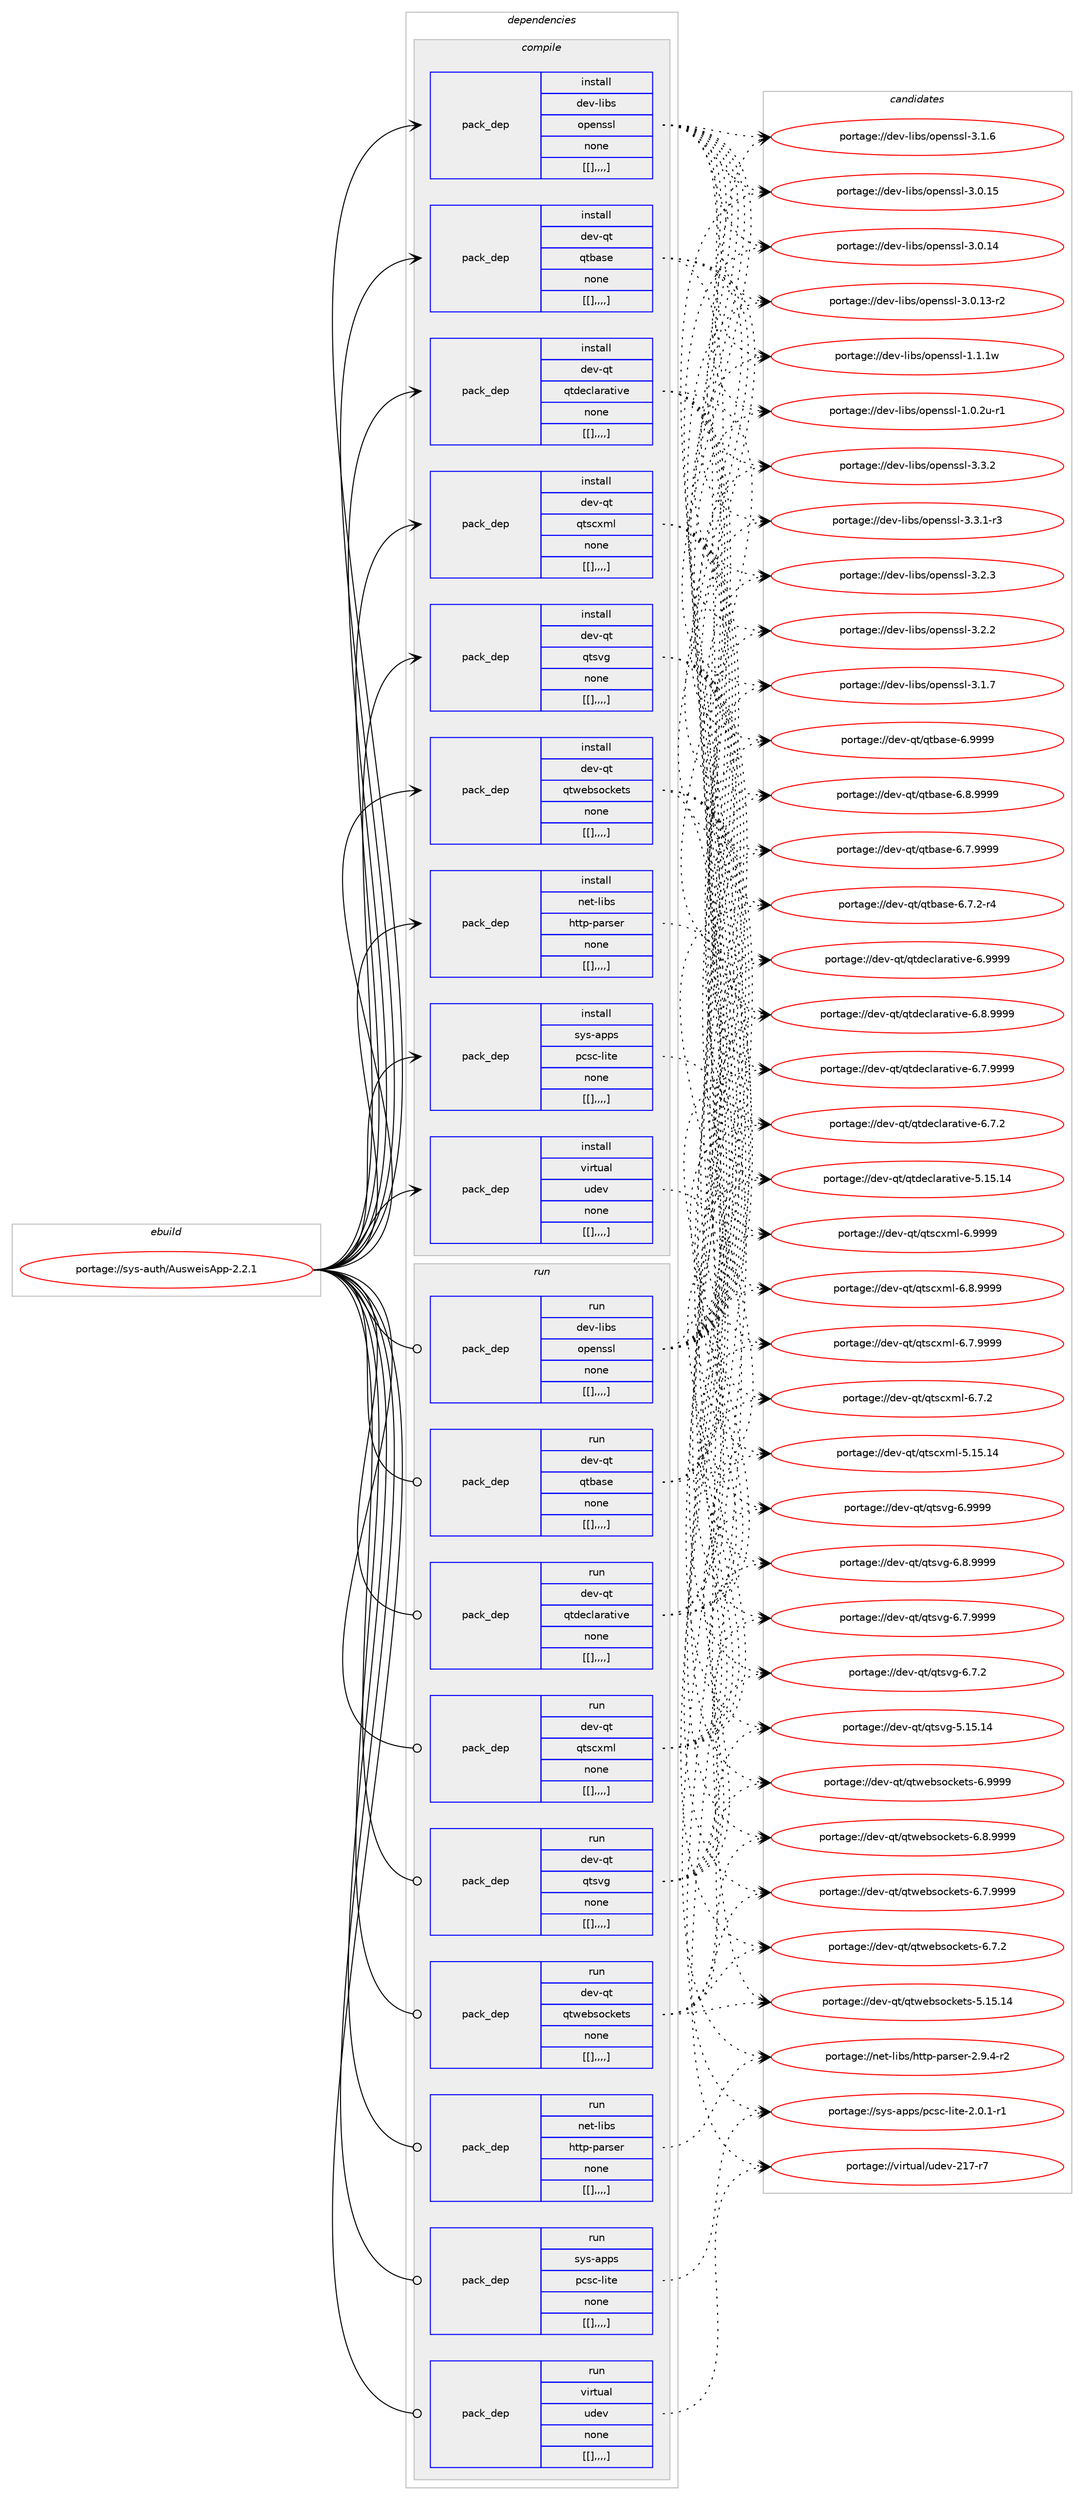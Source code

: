 digraph prolog {

# *************
# Graph options
# *************

newrank=true;
concentrate=true;
compound=true;
graph [rankdir=LR,fontname=Helvetica,fontsize=10,ranksep=1.5];#, ranksep=2.5, nodesep=0.2];
edge  [arrowhead=vee];
node  [fontname=Helvetica,fontsize=10];

# **********
# The ebuild
# **********

subgraph cluster_leftcol {
color=gray;
label=<<i>ebuild</i>>;
id [label="portage://sys-auth/AusweisApp-2.2.1", color=red, width=4, href="../sys-auth/AusweisApp-2.2.1.svg"];
}

# ****************
# The dependencies
# ****************

subgraph cluster_midcol {
color=gray;
label=<<i>dependencies</i>>;
subgraph cluster_compile {
fillcolor="#eeeeee";
style=filled;
label=<<i>compile</i>>;
subgraph pack317502 {
dependency437867 [label=<<TABLE BORDER="0" CELLBORDER="1" CELLSPACING="0" CELLPADDING="4" WIDTH="220"><TR><TD ROWSPAN="6" CELLPADDING="30">pack_dep</TD></TR><TR><TD WIDTH="110">install</TD></TR><TR><TD>dev-libs</TD></TR><TR><TD>openssl</TD></TR><TR><TD>none</TD></TR><TR><TD>[[],,,,]</TD></TR></TABLE>>, shape=none, color=blue];
}
id:e -> dependency437867:w [weight=20,style="solid",arrowhead="vee"];
subgraph pack317503 {
dependency437868 [label=<<TABLE BORDER="0" CELLBORDER="1" CELLSPACING="0" CELLPADDING="4" WIDTH="220"><TR><TD ROWSPAN="6" CELLPADDING="30">pack_dep</TD></TR><TR><TD WIDTH="110">install</TD></TR><TR><TD>dev-qt</TD></TR><TR><TD>qtbase</TD></TR><TR><TD>none</TD></TR><TR><TD>[[],,,,]</TD></TR></TABLE>>, shape=none, color=blue];
}
id:e -> dependency437868:w [weight=20,style="solid",arrowhead="vee"];
subgraph pack317504 {
dependency437869 [label=<<TABLE BORDER="0" CELLBORDER="1" CELLSPACING="0" CELLPADDING="4" WIDTH="220"><TR><TD ROWSPAN="6" CELLPADDING="30">pack_dep</TD></TR><TR><TD WIDTH="110">install</TD></TR><TR><TD>dev-qt</TD></TR><TR><TD>qtdeclarative</TD></TR><TR><TD>none</TD></TR><TR><TD>[[],,,,]</TD></TR></TABLE>>, shape=none, color=blue];
}
id:e -> dependency437869:w [weight=20,style="solid",arrowhead="vee"];
subgraph pack317505 {
dependency437870 [label=<<TABLE BORDER="0" CELLBORDER="1" CELLSPACING="0" CELLPADDING="4" WIDTH="220"><TR><TD ROWSPAN="6" CELLPADDING="30">pack_dep</TD></TR><TR><TD WIDTH="110">install</TD></TR><TR><TD>dev-qt</TD></TR><TR><TD>qtscxml</TD></TR><TR><TD>none</TD></TR><TR><TD>[[],,,,]</TD></TR></TABLE>>, shape=none, color=blue];
}
id:e -> dependency437870:w [weight=20,style="solid",arrowhead="vee"];
subgraph pack317506 {
dependency437871 [label=<<TABLE BORDER="0" CELLBORDER="1" CELLSPACING="0" CELLPADDING="4" WIDTH="220"><TR><TD ROWSPAN="6" CELLPADDING="30">pack_dep</TD></TR><TR><TD WIDTH="110">install</TD></TR><TR><TD>dev-qt</TD></TR><TR><TD>qtsvg</TD></TR><TR><TD>none</TD></TR><TR><TD>[[],,,,]</TD></TR></TABLE>>, shape=none, color=blue];
}
id:e -> dependency437871:w [weight=20,style="solid",arrowhead="vee"];
subgraph pack317507 {
dependency437872 [label=<<TABLE BORDER="0" CELLBORDER="1" CELLSPACING="0" CELLPADDING="4" WIDTH="220"><TR><TD ROWSPAN="6" CELLPADDING="30">pack_dep</TD></TR><TR><TD WIDTH="110">install</TD></TR><TR><TD>dev-qt</TD></TR><TR><TD>qtwebsockets</TD></TR><TR><TD>none</TD></TR><TR><TD>[[],,,,]</TD></TR></TABLE>>, shape=none, color=blue];
}
id:e -> dependency437872:w [weight=20,style="solid",arrowhead="vee"];
subgraph pack317508 {
dependency437873 [label=<<TABLE BORDER="0" CELLBORDER="1" CELLSPACING="0" CELLPADDING="4" WIDTH="220"><TR><TD ROWSPAN="6" CELLPADDING="30">pack_dep</TD></TR><TR><TD WIDTH="110">install</TD></TR><TR><TD>net-libs</TD></TR><TR><TD>http-parser</TD></TR><TR><TD>none</TD></TR><TR><TD>[[],,,,]</TD></TR></TABLE>>, shape=none, color=blue];
}
id:e -> dependency437873:w [weight=20,style="solid",arrowhead="vee"];
subgraph pack317509 {
dependency437874 [label=<<TABLE BORDER="0" CELLBORDER="1" CELLSPACING="0" CELLPADDING="4" WIDTH="220"><TR><TD ROWSPAN="6" CELLPADDING="30">pack_dep</TD></TR><TR><TD WIDTH="110">install</TD></TR><TR><TD>sys-apps</TD></TR><TR><TD>pcsc-lite</TD></TR><TR><TD>none</TD></TR><TR><TD>[[],,,,]</TD></TR></TABLE>>, shape=none, color=blue];
}
id:e -> dependency437874:w [weight=20,style="solid",arrowhead="vee"];
subgraph pack317510 {
dependency437875 [label=<<TABLE BORDER="0" CELLBORDER="1" CELLSPACING="0" CELLPADDING="4" WIDTH="220"><TR><TD ROWSPAN="6" CELLPADDING="30">pack_dep</TD></TR><TR><TD WIDTH="110">install</TD></TR><TR><TD>virtual</TD></TR><TR><TD>udev</TD></TR><TR><TD>none</TD></TR><TR><TD>[[],,,,]</TD></TR></TABLE>>, shape=none, color=blue];
}
id:e -> dependency437875:w [weight=20,style="solid",arrowhead="vee"];
}
subgraph cluster_compileandrun {
fillcolor="#eeeeee";
style=filled;
label=<<i>compile and run</i>>;
}
subgraph cluster_run {
fillcolor="#eeeeee";
style=filled;
label=<<i>run</i>>;
subgraph pack317511 {
dependency437876 [label=<<TABLE BORDER="0" CELLBORDER="1" CELLSPACING="0" CELLPADDING="4" WIDTH="220"><TR><TD ROWSPAN="6" CELLPADDING="30">pack_dep</TD></TR><TR><TD WIDTH="110">run</TD></TR><TR><TD>dev-libs</TD></TR><TR><TD>openssl</TD></TR><TR><TD>none</TD></TR><TR><TD>[[],,,,]</TD></TR></TABLE>>, shape=none, color=blue];
}
id:e -> dependency437876:w [weight=20,style="solid",arrowhead="odot"];
subgraph pack317512 {
dependency437877 [label=<<TABLE BORDER="0" CELLBORDER="1" CELLSPACING="0" CELLPADDING="4" WIDTH="220"><TR><TD ROWSPAN="6" CELLPADDING="30">pack_dep</TD></TR><TR><TD WIDTH="110">run</TD></TR><TR><TD>dev-qt</TD></TR><TR><TD>qtbase</TD></TR><TR><TD>none</TD></TR><TR><TD>[[],,,,]</TD></TR></TABLE>>, shape=none, color=blue];
}
id:e -> dependency437877:w [weight=20,style="solid",arrowhead="odot"];
subgraph pack317513 {
dependency437878 [label=<<TABLE BORDER="0" CELLBORDER="1" CELLSPACING="0" CELLPADDING="4" WIDTH="220"><TR><TD ROWSPAN="6" CELLPADDING="30">pack_dep</TD></TR><TR><TD WIDTH="110">run</TD></TR><TR><TD>dev-qt</TD></TR><TR><TD>qtdeclarative</TD></TR><TR><TD>none</TD></TR><TR><TD>[[],,,,]</TD></TR></TABLE>>, shape=none, color=blue];
}
id:e -> dependency437878:w [weight=20,style="solid",arrowhead="odot"];
subgraph pack317514 {
dependency437879 [label=<<TABLE BORDER="0" CELLBORDER="1" CELLSPACING="0" CELLPADDING="4" WIDTH="220"><TR><TD ROWSPAN="6" CELLPADDING="30">pack_dep</TD></TR><TR><TD WIDTH="110">run</TD></TR><TR><TD>dev-qt</TD></TR><TR><TD>qtscxml</TD></TR><TR><TD>none</TD></TR><TR><TD>[[],,,,]</TD></TR></TABLE>>, shape=none, color=blue];
}
id:e -> dependency437879:w [weight=20,style="solid",arrowhead="odot"];
subgraph pack317515 {
dependency437880 [label=<<TABLE BORDER="0" CELLBORDER="1" CELLSPACING="0" CELLPADDING="4" WIDTH="220"><TR><TD ROWSPAN="6" CELLPADDING="30">pack_dep</TD></TR><TR><TD WIDTH="110">run</TD></TR><TR><TD>dev-qt</TD></TR><TR><TD>qtsvg</TD></TR><TR><TD>none</TD></TR><TR><TD>[[],,,,]</TD></TR></TABLE>>, shape=none, color=blue];
}
id:e -> dependency437880:w [weight=20,style="solid",arrowhead="odot"];
subgraph pack317516 {
dependency437881 [label=<<TABLE BORDER="0" CELLBORDER="1" CELLSPACING="0" CELLPADDING="4" WIDTH="220"><TR><TD ROWSPAN="6" CELLPADDING="30">pack_dep</TD></TR><TR><TD WIDTH="110">run</TD></TR><TR><TD>dev-qt</TD></TR><TR><TD>qtwebsockets</TD></TR><TR><TD>none</TD></TR><TR><TD>[[],,,,]</TD></TR></TABLE>>, shape=none, color=blue];
}
id:e -> dependency437881:w [weight=20,style="solid",arrowhead="odot"];
subgraph pack317517 {
dependency437882 [label=<<TABLE BORDER="0" CELLBORDER="1" CELLSPACING="0" CELLPADDING="4" WIDTH="220"><TR><TD ROWSPAN="6" CELLPADDING="30">pack_dep</TD></TR><TR><TD WIDTH="110">run</TD></TR><TR><TD>net-libs</TD></TR><TR><TD>http-parser</TD></TR><TR><TD>none</TD></TR><TR><TD>[[],,,,]</TD></TR></TABLE>>, shape=none, color=blue];
}
id:e -> dependency437882:w [weight=20,style="solid",arrowhead="odot"];
subgraph pack317518 {
dependency437883 [label=<<TABLE BORDER="0" CELLBORDER="1" CELLSPACING="0" CELLPADDING="4" WIDTH="220"><TR><TD ROWSPAN="6" CELLPADDING="30">pack_dep</TD></TR><TR><TD WIDTH="110">run</TD></TR><TR><TD>sys-apps</TD></TR><TR><TD>pcsc-lite</TD></TR><TR><TD>none</TD></TR><TR><TD>[[],,,,]</TD></TR></TABLE>>, shape=none, color=blue];
}
id:e -> dependency437883:w [weight=20,style="solid",arrowhead="odot"];
subgraph pack317519 {
dependency437884 [label=<<TABLE BORDER="0" CELLBORDER="1" CELLSPACING="0" CELLPADDING="4" WIDTH="220"><TR><TD ROWSPAN="6" CELLPADDING="30">pack_dep</TD></TR><TR><TD WIDTH="110">run</TD></TR><TR><TD>virtual</TD></TR><TR><TD>udev</TD></TR><TR><TD>none</TD></TR><TR><TD>[[],,,,]</TD></TR></TABLE>>, shape=none, color=blue];
}
id:e -> dependency437884:w [weight=20,style="solid",arrowhead="odot"];
}
}

# **************
# The candidates
# **************

subgraph cluster_choices {
rank=same;
color=gray;
label=<<i>candidates</i>>;

subgraph choice317502 {
color=black;
nodesep=1;
choice100101118451081059811547111112101110115115108455146514650 [label="portage://dev-libs/openssl-3.3.2", color=red, width=4,href="../dev-libs/openssl-3.3.2.svg"];
choice1001011184510810598115471111121011101151151084551465146494511451 [label="portage://dev-libs/openssl-3.3.1-r3", color=red, width=4,href="../dev-libs/openssl-3.3.1-r3.svg"];
choice100101118451081059811547111112101110115115108455146504651 [label="portage://dev-libs/openssl-3.2.3", color=red, width=4,href="../dev-libs/openssl-3.2.3.svg"];
choice100101118451081059811547111112101110115115108455146504650 [label="portage://dev-libs/openssl-3.2.2", color=red, width=4,href="../dev-libs/openssl-3.2.2.svg"];
choice100101118451081059811547111112101110115115108455146494655 [label="portage://dev-libs/openssl-3.1.7", color=red, width=4,href="../dev-libs/openssl-3.1.7.svg"];
choice100101118451081059811547111112101110115115108455146494654 [label="portage://dev-libs/openssl-3.1.6", color=red, width=4,href="../dev-libs/openssl-3.1.6.svg"];
choice10010111845108105981154711111210111011511510845514648464953 [label="portage://dev-libs/openssl-3.0.15", color=red, width=4,href="../dev-libs/openssl-3.0.15.svg"];
choice10010111845108105981154711111210111011511510845514648464952 [label="portage://dev-libs/openssl-3.0.14", color=red, width=4,href="../dev-libs/openssl-3.0.14.svg"];
choice100101118451081059811547111112101110115115108455146484649514511450 [label="portage://dev-libs/openssl-3.0.13-r2", color=red, width=4,href="../dev-libs/openssl-3.0.13-r2.svg"];
choice100101118451081059811547111112101110115115108454946494649119 [label="portage://dev-libs/openssl-1.1.1w", color=red, width=4,href="../dev-libs/openssl-1.1.1w.svg"];
choice1001011184510810598115471111121011101151151084549464846501174511449 [label="portage://dev-libs/openssl-1.0.2u-r1", color=red, width=4,href="../dev-libs/openssl-1.0.2u-r1.svg"];
dependency437867:e -> choice100101118451081059811547111112101110115115108455146514650:w [style=dotted,weight="100"];
dependency437867:e -> choice1001011184510810598115471111121011101151151084551465146494511451:w [style=dotted,weight="100"];
dependency437867:e -> choice100101118451081059811547111112101110115115108455146504651:w [style=dotted,weight="100"];
dependency437867:e -> choice100101118451081059811547111112101110115115108455146504650:w [style=dotted,weight="100"];
dependency437867:e -> choice100101118451081059811547111112101110115115108455146494655:w [style=dotted,weight="100"];
dependency437867:e -> choice100101118451081059811547111112101110115115108455146494654:w [style=dotted,weight="100"];
dependency437867:e -> choice10010111845108105981154711111210111011511510845514648464953:w [style=dotted,weight="100"];
dependency437867:e -> choice10010111845108105981154711111210111011511510845514648464952:w [style=dotted,weight="100"];
dependency437867:e -> choice100101118451081059811547111112101110115115108455146484649514511450:w [style=dotted,weight="100"];
dependency437867:e -> choice100101118451081059811547111112101110115115108454946494649119:w [style=dotted,weight="100"];
dependency437867:e -> choice1001011184510810598115471111121011101151151084549464846501174511449:w [style=dotted,weight="100"];
}
subgraph choice317503 {
color=black;
nodesep=1;
choice1001011184511311647113116989711510145544657575757 [label="portage://dev-qt/qtbase-6.9999", color=red, width=4,href="../dev-qt/qtbase-6.9999.svg"];
choice10010111845113116471131169897115101455446564657575757 [label="portage://dev-qt/qtbase-6.8.9999", color=red, width=4,href="../dev-qt/qtbase-6.8.9999.svg"];
choice10010111845113116471131169897115101455446554657575757 [label="portage://dev-qt/qtbase-6.7.9999", color=red, width=4,href="../dev-qt/qtbase-6.7.9999.svg"];
choice100101118451131164711311698971151014554465546504511452 [label="portage://dev-qt/qtbase-6.7.2-r4", color=red, width=4,href="../dev-qt/qtbase-6.7.2-r4.svg"];
dependency437868:e -> choice1001011184511311647113116989711510145544657575757:w [style=dotted,weight="100"];
dependency437868:e -> choice10010111845113116471131169897115101455446564657575757:w [style=dotted,weight="100"];
dependency437868:e -> choice10010111845113116471131169897115101455446554657575757:w [style=dotted,weight="100"];
dependency437868:e -> choice100101118451131164711311698971151014554465546504511452:w [style=dotted,weight="100"];
}
subgraph choice317504 {
color=black;
nodesep=1;
choice100101118451131164711311610010199108971149711610511810145544657575757 [label="portage://dev-qt/qtdeclarative-6.9999", color=red, width=4,href="../dev-qt/qtdeclarative-6.9999.svg"];
choice1001011184511311647113116100101991089711497116105118101455446564657575757 [label="portage://dev-qt/qtdeclarative-6.8.9999", color=red, width=4,href="../dev-qt/qtdeclarative-6.8.9999.svg"];
choice1001011184511311647113116100101991089711497116105118101455446554657575757 [label="portage://dev-qt/qtdeclarative-6.7.9999", color=red, width=4,href="../dev-qt/qtdeclarative-6.7.9999.svg"];
choice1001011184511311647113116100101991089711497116105118101455446554650 [label="portage://dev-qt/qtdeclarative-6.7.2", color=red, width=4,href="../dev-qt/qtdeclarative-6.7.2.svg"];
choice10010111845113116471131161001019910897114971161051181014553464953464952 [label="portage://dev-qt/qtdeclarative-5.15.14", color=red, width=4,href="../dev-qt/qtdeclarative-5.15.14.svg"];
dependency437869:e -> choice100101118451131164711311610010199108971149711610511810145544657575757:w [style=dotted,weight="100"];
dependency437869:e -> choice1001011184511311647113116100101991089711497116105118101455446564657575757:w [style=dotted,weight="100"];
dependency437869:e -> choice1001011184511311647113116100101991089711497116105118101455446554657575757:w [style=dotted,weight="100"];
dependency437869:e -> choice1001011184511311647113116100101991089711497116105118101455446554650:w [style=dotted,weight="100"];
dependency437869:e -> choice10010111845113116471131161001019910897114971161051181014553464953464952:w [style=dotted,weight="100"];
}
subgraph choice317505 {
color=black;
nodesep=1;
choice10010111845113116471131161159912010910845544657575757 [label="portage://dev-qt/qtscxml-6.9999", color=red, width=4,href="../dev-qt/qtscxml-6.9999.svg"];
choice100101118451131164711311611599120109108455446564657575757 [label="portage://dev-qt/qtscxml-6.8.9999", color=red, width=4,href="../dev-qt/qtscxml-6.8.9999.svg"];
choice100101118451131164711311611599120109108455446554657575757 [label="portage://dev-qt/qtscxml-6.7.9999", color=red, width=4,href="../dev-qt/qtscxml-6.7.9999.svg"];
choice100101118451131164711311611599120109108455446554650 [label="portage://dev-qt/qtscxml-6.7.2", color=red, width=4,href="../dev-qt/qtscxml-6.7.2.svg"];
choice1001011184511311647113116115991201091084553464953464952 [label="portage://dev-qt/qtscxml-5.15.14", color=red, width=4,href="../dev-qt/qtscxml-5.15.14.svg"];
dependency437870:e -> choice10010111845113116471131161159912010910845544657575757:w [style=dotted,weight="100"];
dependency437870:e -> choice100101118451131164711311611599120109108455446564657575757:w [style=dotted,weight="100"];
dependency437870:e -> choice100101118451131164711311611599120109108455446554657575757:w [style=dotted,weight="100"];
dependency437870:e -> choice100101118451131164711311611599120109108455446554650:w [style=dotted,weight="100"];
dependency437870:e -> choice1001011184511311647113116115991201091084553464953464952:w [style=dotted,weight="100"];
}
subgraph choice317506 {
color=black;
nodesep=1;
choice100101118451131164711311611511810345544657575757 [label="portage://dev-qt/qtsvg-6.9999", color=red, width=4,href="../dev-qt/qtsvg-6.9999.svg"];
choice1001011184511311647113116115118103455446564657575757 [label="portage://dev-qt/qtsvg-6.8.9999", color=red, width=4,href="../dev-qt/qtsvg-6.8.9999.svg"];
choice1001011184511311647113116115118103455446554657575757 [label="portage://dev-qt/qtsvg-6.7.9999", color=red, width=4,href="../dev-qt/qtsvg-6.7.9999.svg"];
choice1001011184511311647113116115118103455446554650 [label="portage://dev-qt/qtsvg-6.7.2", color=red, width=4,href="../dev-qt/qtsvg-6.7.2.svg"];
choice10010111845113116471131161151181034553464953464952 [label="portage://dev-qt/qtsvg-5.15.14", color=red, width=4,href="../dev-qt/qtsvg-5.15.14.svg"];
dependency437871:e -> choice100101118451131164711311611511810345544657575757:w [style=dotted,weight="100"];
dependency437871:e -> choice1001011184511311647113116115118103455446564657575757:w [style=dotted,weight="100"];
dependency437871:e -> choice1001011184511311647113116115118103455446554657575757:w [style=dotted,weight="100"];
dependency437871:e -> choice1001011184511311647113116115118103455446554650:w [style=dotted,weight="100"];
dependency437871:e -> choice10010111845113116471131161151181034553464953464952:w [style=dotted,weight="100"];
}
subgraph choice317507 {
color=black;
nodesep=1;
choice1001011184511311647113116119101981151119910710111611545544657575757 [label="portage://dev-qt/qtwebsockets-6.9999", color=red, width=4,href="../dev-qt/qtwebsockets-6.9999.svg"];
choice10010111845113116471131161191019811511199107101116115455446564657575757 [label="portage://dev-qt/qtwebsockets-6.8.9999", color=red, width=4,href="../dev-qt/qtwebsockets-6.8.9999.svg"];
choice10010111845113116471131161191019811511199107101116115455446554657575757 [label="portage://dev-qt/qtwebsockets-6.7.9999", color=red, width=4,href="../dev-qt/qtwebsockets-6.7.9999.svg"];
choice10010111845113116471131161191019811511199107101116115455446554650 [label="portage://dev-qt/qtwebsockets-6.7.2", color=red, width=4,href="../dev-qt/qtwebsockets-6.7.2.svg"];
choice100101118451131164711311611910198115111991071011161154553464953464952 [label="portage://dev-qt/qtwebsockets-5.15.14", color=red, width=4,href="../dev-qt/qtwebsockets-5.15.14.svg"];
dependency437872:e -> choice1001011184511311647113116119101981151119910710111611545544657575757:w [style=dotted,weight="100"];
dependency437872:e -> choice10010111845113116471131161191019811511199107101116115455446564657575757:w [style=dotted,weight="100"];
dependency437872:e -> choice10010111845113116471131161191019811511199107101116115455446554657575757:w [style=dotted,weight="100"];
dependency437872:e -> choice10010111845113116471131161191019811511199107101116115455446554650:w [style=dotted,weight="100"];
dependency437872:e -> choice100101118451131164711311611910198115111991071011161154553464953464952:w [style=dotted,weight="100"];
}
subgraph choice317508 {
color=black;
nodesep=1;
choice11010111645108105981154710411611611245112971141151011144550465746524511450 [label="portage://net-libs/http-parser-2.9.4-r2", color=red, width=4,href="../net-libs/http-parser-2.9.4-r2.svg"];
dependency437873:e -> choice11010111645108105981154710411611611245112971141151011144550465746524511450:w [style=dotted,weight="100"];
}
subgraph choice317509 {
color=black;
nodesep=1;
choice1151211154597112112115471129911599451081051161014550464846494511449 [label="portage://sys-apps/pcsc-lite-2.0.1-r1", color=red, width=4,href="../sys-apps/pcsc-lite-2.0.1-r1.svg"];
dependency437874:e -> choice1151211154597112112115471129911599451081051161014550464846494511449:w [style=dotted,weight="100"];
}
subgraph choice317510 {
color=black;
nodesep=1;
choice1181051141161179710847117100101118455049554511455 [label="portage://virtual/udev-217-r7", color=red, width=4,href="../virtual/udev-217-r7.svg"];
dependency437875:e -> choice1181051141161179710847117100101118455049554511455:w [style=dotted,weight="100"];
}
subgraph choice317511 {
color=black;
nodesep=1;
choice100101118451081059811547111112101110115115108455146514650 [label="portage://dev-libs/openssl-3.3.2", color=red, width=4,href="../dev-libs/openssl-3.3.2.svg"];
choice1001011184510810598115471111121011101151151084551465146494511451 [label="portage://dev-libs/openssl-3.3.1-r3", color=red, width=4,href="../dev-libs/openssl-3.3.1-r3.svg"];
choice100101118451081059811547111112101110115115108455146504651 [label="portage://dev-libs/openssl-3.2.3", color=red, width=4,href="../dev-libs/openssl-3.2.3.svg"];
choice100101118451081059811547111112101110115115108455146504650 [label="portage://dev-libs/openssl-3.2.2", color=red, width=4,href="../dev-libs/openssl-3.2.2.svg"];
choice100101118451081059811547111112101110115115108455146494655 [label="portage://dev-libs/openssl-3.1.7", color=red, width=4,href="../dev-libs/openssl-3.1.7.svg"];
choice100101118451081059811547111112101110115115108455146494654 [label="portage://dev-libs/openssl-3.1.6", color=red, width=4,href="../dev-libs/openssl-3.1.6.svg"];
choice10010111845108105981154711111210111011511510845514648464953 [label="portage://dev-libs/openssl-3.0.15", color=red, width=4,href="../dev-libs/openssl-3.0.15.svg"];
choice10010111845108105981154711111210111011511510845514648464952 [label="portage://dev-libs/openssl-3.0.14", color=red, width=4,href="../dev-libs/openssl-3.0.14.svg"];
choice100101118451081059811547111112101110115115108455146484649514511450 [label="portage://dev-libs/openssl-3.0.13-r2", color=red, width=4,href="../dev-libs/openssl-3.0.13-r2.svg"];
choice100101118451081059811547111112101110115115108454946494649119 [label="portage://dev-libs/openssl-1.1.1w", color=red, width=4,href="../dev-libs/openssl-1.1.1w.svg"];
choice1001011184510810598115471111121011101151151084549464846501174511449 [label="portage://dev-libs/openssl-1.0.2u-r1", color=red, width=4,href="../dev-libs/openssl-1.0.2u-r1.svg"];
dependency437876:e -> choice100101118451081059811547111112101110115115108455146514650:w [style=dotted,weight="100"];
dependency437876:e -> choice1001011184510810598115471111121011101151151084551465146494511451:w [style=dotted,weight="100"];
dependency437876:e -> choice100101118451081059811547111112101110115115108455146504651:w [style=dotted,weight="100"];
dependency437876:e -> choice100101118451081059811547111112101110115115108455146504650:w [style=dotted,weight="100"];
dependency437876:e -> choice100101118451081059811547111112101110115115108455146494655:w [style=dotted,weight="100"];
dependency437876:e -> choice100101118451081059811547111112101110115115108455146494654:w [style=dotted,weight="100"];
dependency437876:e -> choice10010111845108105981154711111210111011511510845514648464953:w [style=dotted,weight="100"];
dependency437876:e -> choice10010111845108105981154711111210111011511510845514648464952:w [style=dotted,weight="100"];
dependency437876:e -> choice100101118451081059811547111112101110115115108455146484649514511450:w [style=dotted,weight="100"];
dependency437876:e -> choice100101118451081059811547111112101110115115108454946494649119:w [style=dotted,weight="100"];
dependency437876:e -> choice1001011184510810598115471111121011101151151084549464846501174511449:w [style=dotted,weight="100"];
}
subgraph choice317512 {
color=black;
nodesep=1;
choice1001011184511311647113116989711510145544657575757 [label="portage://dev-qt/qtbase-6.9999", color=red, width=4,href="../dev-qt/qtbase-6.9999.svg"];
choice10010111845113116471131169897115101455446564657575757 [label="portage://dev-qt/qtbase-6.8.9999", color=red, width=4,href="../dev-qt/qtbase-6.8.9999.svg"];
choice10010111845113116471131169897115101455446554657575757 [label="portage://dev-qt/qtbase-6.7.9999", color=red, width=4,href="../dev-qt/qtbase-6.7.9999.svg"];
choice100101118451131164711311698971151014554465546504511452 [label="portage://dev-qt/qtbase-6.7.2-r4", color=red, width=4,href="../dev-qt/qtbase-6.7.2-r4.svg"];
dependency437877:e -> choice1001011184511311647113116989711510145544657575757:w [style=dotted,weight="100"];
dependency437877:e -> choice10010111845113116471131169897115101455446564657575757:w [style=dotted,weight="100"];
dependency437877:e -> choice10010111845113116471131169897115101455446554657575757:w [style=dotted,weight="100"];
dependency437877:e -> choice100101118451131164711311698971151014554465546504511452:w [style=dotted,weight="100"];
}
subgraph choice317513 {
color=black;
nodesep=1;
choice100101118451131164711311610010199108971149711610511810145544657575757 [label="portage://dev-qt/qtdeclarative-6.9999", color=red, width=4,href="../dev-qt/qtdeclarative-6.9999.svg"];
choice1001011184511311647113116100101991089711497116105118101455446564657575757 [label="portage://dev-qt/qtdeclarative-6.8.9999", color=red, width=4,href="../dev-qt/qtdeclarative-6.8.9999.svg"];
choice1001011184511311647113116100101991089711497116105118101455446554657575757 [label="portage://dev-qt/qtdeclarative-6.7.9999", color=red, width=4,href="../dev-qt/qtdeclarative-6.7.9999.svg"];
choice1001011184511311647113116100101991089711497116105118101455446554650 [label="portage://dev-qt/qtdeclarative-6.7.2", color=red, width=4,href="../dev-qt/qtdeclarative-6.7.2.svg"];
choice10010111845113116471131161001019910897114971161051181014553464953464952 [label="portage://dev-qt/qtdeclarative-5.15.14", color=red, width=4,href="../dev-qt/qtdeclarative-5.15.14.svg"];
dependency437878:e -> choice100101118451131164711311610010199108971149711610511810145544657575757:w [style=dotted,weight="100"];
dependency437878:e -> choice1001011184511311647113116100101991089711497116105118101455446564657575757:w [style=dotted,weight="100"];
dependency437878:e -> choice1001011184511311647113116100101991089711497116105118101455446554657575757:w [style=dotted,weight="100"];
dependency437878:e -> choice1001011184511311647113116100101991089711497116105118101455446554650:w [style=dotted,weight="100"];
dependency437878:e -> choice10010111845113116471131161001019910897114971161051181014553464953464952:w [style=dotted,weight="100"];
}
subgraph choice317514 {
color=black;
nodesep=1;
choice10010111845113116471131161159912010910845544657575757 [label="portage://dev-qt/qtscxml-6.9999", color=red, width=4,href="../dev-qt/qtscxml-6.9999.svg"];
choice100101118451131164711311611599120109108455446564657575757 [label="portage://dev-qt/qtscxml-6.8.9999", color=red, width=4,href="../dev-qt/qtscxml-6.8.9999.svg"];
choice100101118451131164711311611599120109108455446554657575757 [label="portage://dev-qt/qtscxml-6.7.9999", color=red, width=4,href="../dev-qt/qtscxml-6.7.9999.svg"];
choice100101118451131164711311611599120109108455446554650 [label="portage://dev-qt/qtscxml-6.7.2", color=red, width=4,href="../dev-qt/qtscxml-6.7.2.svg"];
choice1001011184511311647113116115991201091084553464953464952 [label="portage://dev-qt/qtscxml-5.15.14", color=red, width=4,href="../dev-qt/qtscxml-5.15.14.svg"];
dependency437879:e -> choice10010111845113116471131161159912010910845544657575757:w [style=dotted,weight="100"];
dependency437879:e -> choice100101118451131164711311611599120109108455446564657575757:w [style=dotted,weight="100"];
dependency437879:e -> choice100101118451131164711311611599120109108455446554657575757:w [style=dotted,weight="100"];
dependency437879:e -> choice100101118451131164711311611599120109108455446554650:w [style=dotted,weight="100"];
dependency437879:e -> choice1001011184511311647113116115991201091084553464953464952:w [style=dotted,weight="100"];
}
subgraph choice317515 {
color=black;
nodesep=1;
choice100101118451131164711311611511810345544657575757 [label="portage://dev-qt/qtsvg-6.9999", color=red, width=4,href="../dev-qt/qtsvg-6.9999.svg"];
choice1001011184511311647113116115118103455446564657575757 [label="portage://dev-qt/qtsvg-6.8.9999", color=red, width=4,href="../dev-qt/qtsvg-6.8.9999.svg"];
choice1001011184511311647113116115118103455446554657575757 [label="portage://dev-qt/qtsvg-6.7.9999", color=red, width=4,href="../dev-qt/qtsvg-6.7.9999.svg"];
choice1001011184511311647113116115118103455446554650 [label="portage://dev-qt/qtsvg-6.7.2", color=red, width=4,href="../dev-qt/qtsvg-6.7.2.svg"];
choice10010111845113116471131161151181034553464953464952 [label="portage://dev-qt/qtsvg-5.15.14", color=red, width=4,href="../dev-qt/qtsvg-5.15.14.svg"];
dependency437880:e -> choice100101118451131164711311611511810345544657575757:w [style=dotted,weight="100"];
dependency437880:e -> choice1001011184511311647113116115118103455446564657575757:w [style=dotted,weight="100"];
dependency437880:e -> choice1001011184511311647113116115118103455446554657575757:w [style=dotted,weight="100"];
dependency437880:e -> choice1001011184511311647113116115118103455446554650:w [style=dotted,weight="100"];
dependency437880:e -> choice10010111845113116471131161151181034553464953464952:w [style=dotted,weight="100"];
}
subgraph choice317516 {
color=black;
nodesep=1;
choice1001011184511311647113116119101981151119910710111611545544657575757 [label="portage://dev-qt/qtwebsockets-6.9999", color=red, width=4,href="../dev-qt/qtwebsockets-6.9999.svg"];
choice10010111845113116471131161191019811511199107101116115455446564657575757 [label="portage://dev-qt/qtwebsockets-6.8.9999", color=red, width=4,href="../dev-qt/qtwebsockets-6.8.9999.svg"];
choice10010111845113116471131161191019811511199107101116115455446554657575757 [label="portage://dev-qt/qtwebsockets-6.7.9999", color=red, width=4,href="../dev-qt/qtwebsockets-6.7.9999.svg"];
choice10010111845113116471131161191019811511199107101116115455446554650 [label="portage://dev-qt/qtwebsockets-6.7.2", color=red, width=4,href="../dev-qt/qtwebsockets-6.7.2.svg"];
choice100101118451131164711311611910198115111991071011161154553464953464952 [label="portage://dev-qt/qtwebsockets-5.15.14", color=red, width=4,href="../dev-qt/qtwebsockets-5.15.14.svg"];
dependency437881:e -> choice1001011184511311647113116119101981151119910710111611545544657575757:w [style=dotted,weight="100"];
dependency437881:e -> choice10010111845113116471131161191019811511199107101116115455446564657575757:w [style=dotted,weight="100"];
dependency437881:e -> choice10010111845113116471131161191019811511199107101116115455446554657575757:w [style=dotted,weight="100"];
dependency437881:e -> choice10010111845113116471131161191019811511199107101116115455446554650:w [style=dotted,weight="100"];
dependency437881:e -> choice100101118451131164711311611910198115111991071011161154553464953464952:w [style=dotted,weight="100"];
}
subgraph choice317517 {
color=black;
nodesep=1;
choice11010111645108105981154710411611611245112971141151011144550465746524511450 [label="portage://net-libs/http-parser-2.9.4-r2", color=red, width=4,href="../net-libs/http-parser-2.9.4-r2.svg"];
dependency437882:e -> choice11010111645108105981154710411611611245112971141151011144550465746524511450:w [style=dotted,weight="100"];
}
subgraph choice317518 {
color=black;
nodesep=1;
choice1151211154597112112115471129911599451081051161014550464846494511449 [label="portage://sys-apps/pcsc-lite-2.0.1-r1", color=red, width=4,href="../sys-apps/pcsc-lite-2.0.1-r1.svg"];
dependency437883:e -> choice1151211154597112112115471129911599451081051161014550464846494511449:w [style=dotted,weight="100"];
}
subgraph choice317519 {
color=black;
nodesep=1;
choice1181051141161179710847117100101118455049554511455 [label="portage://virtual/udev-217-r7", color=red, width=4,href="../virtual/udev-217-r7.svg"];
dependency437884:e -> choice1181051141161179710847117100101118455049554511455:w [style=dotted,weight="100"];
}
}

}
